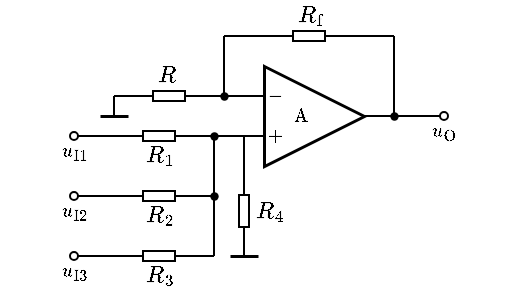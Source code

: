 <mxfile version="20.7.4" type="device"><diagram id="Fo1MZm2neYlu_NJdYs7B" name="第 1 页"><mxGraphModel dx="259" dy="181" grid="1" gridSize="5" guides="1" tooltips="1" connect="1" arrows="1" fold="1" page="1" pageScale="1" pageWidth="827" pageHeight="1169" math="1" shadow="0"><root><mxCell id="0"/><mxCell id="1" parent="0"/><mxCell id="XhBD2scCNB9_w0kGb37Q-1" value="\(\text{A}\) 　&amp;nbsp;" style="triangle;whiteSpace=wrap;html=1;strokeWidth=1.5;connectable=0;allowArrows=0;fontSize=8;" parent="1" vertex="1"><mxGeometry x="155" y="160" width="50" height="50" as="geometry"/></mxCell><mxCell id="XhBD2scCNB9_w0kGb37Q-2" value="" style="endArrow=none;html=1;rounded=0;exitX=0;exitY=0.5;exitDx=0;exitDy=0;exitPerimeter=0;" parent="1" source="XhBD2scCNB9_w0kGb37Q-28" edge="1"><mxGeometry width="50" height="50" relative="1" as="geometry"><mxPoint x="125" y="175" as="sourcePoint"/><mxPoint x="155" y="175" as="targetPoint"/></mxGeometry></mxCell><mxCell id="XhBD2scCNB9_w0kGb37Q-3" value="" style="endArrow=none;html=1;rounded=0;" parent="1" edge="1"><mxGeometry width="50" height="50" relative="1" as="geometry"><mxPoint x="130" y="195" as="sourcePoint"/><mxPoint x="155" y="195" as="targetPoint"/></mxGeometry></mxCell><mxCell id="XhBD2scCNB9_w0kGb37Q-4" value="$$-$$" style="text;html=1;resizable=1;autosize=1;align=center;verticalAlign=middle;points=[];fillColor=none;strokeColor=none;rounded=0;movable=1;rotatable=1;deletable=1;editable=1;connectable=0;fontSize=8;" parent="1" vertex="1"><mxGeometry x="155" y="170" width="10" height="10" as="geometry"/></mxCell><mxCell id="XhBD2scCNB9_w0kGb37Q-5" value="$$+$$" style="text;html=1;resizable=1;autosize=1;align=center;verticalAlign=middle;points=[];fillColor=none;strokeColor=none;rounded=0;movable=1;rotatable=1;deletable=1;editable=1;connectable=0;fontSize=8;" parent="1" vertex="1"><mxGeometry x="155" y="190" width="10" height="10" as="geometry"/></mxCell><mxCell id="XhBD2scCNB9_w0kGb37Q-6" value="" style="endArrow=none;html=1;rounded=0;fontSize=8;" parent="1" edge="1"><mxGeometry width="50" height="50" relative="1" as="geometry"><mxPoint x="205" y="185" as="sourcePoint"/><mxPoint x="220" y="185" as="targetPoint"/></mxGeometry></mxCell><mxCell id="XhBD2scCNB9_w0kGb37Q-10" value="$$R_\mathrm{f}$$" style="text;html=1;resizable=1;autosize=1;align=center;verticalAlign=middle;points=[];fillColor=none;strokeColor=none;rounded=0;fontSize=10;movable=1;rotatable=1;deletable=1;editable=1;connectable=0;allowArrows=0;" parent="1" vertex="1"><mxGeometry x="167.5" y="127.5" width="20" height="15" as="geometry"/></mxCell><mxCell id="XhBD2scCNB9_w0kGb37Q-11" value="" style="endArrow=none;html=1;rounded=0;fontSize=10;startSize=4;endSize=4;entryX=1;entryY=0.5;entryDx=0;entryDy=0;entryPerimeter=0;" parent="1" target="XhBD2scCNB9_w0kGb37Q-12" edge="1"><mxGeometry width="50" height="50" relative="1" as="geometry"><mxPoint x="135" y="145" as="sourcePoint"/><mxPoint x="414.5" y="65.5" as="targetPoint"/></mxGeometry></mxCell><mxCell id="XhBD2scCNB9_w0kGb37Q-12" value="" style="pointerEvents=1;verticalLabelPosition=bottom;shadow=0;dashed=0;align=center;html=1;verticalAlign=top;shape=mxgraph.electrical.resistors.resistor_1;fontSize=10;direction=west;allowArrows=0;" parent="1" vertex="1"><mxGeometry x="165" y="142.5" width="25" height="5" as="geometry"/></mxCell><mxCell id="XhBD2scCNB9_w0kGb37Q-13" value="" style="endArrow=none;html=1;rounded=0;fontSize=10;startSize=4;endSize=4;exitX=0;exitY=0.5;exitDx=0;exitDy=0;exitPerimeter=0;" parent="1" source="XhBD2scCNB9_w0kGb37Q-12" edge="1"><mxGeometry width="50" height="50" relative="1" as="geometry"><mxPoint x="307" y="50.5" as="sourcePoint"/><mxPoint x="220" y="145" as="targetPoint"/></mxGeometry></mxCell><mxCell id="XhBD2scCNB9_w0kGb37Q-19" value="" style="endArrow=none;html=1;rounded=0;fontSize=10;startSize=4;endSize=4;entryX=1;entryY=0.5;entryDx=0;entryDy=0;entryPerimeter=0;" parent="1" edge="1"><mxGeometry width="50" height="50" relative="1" as="geometry"><mxPoint x="130" y="195" as="sourcePoint"/><mxPoint x="114.5" y="195" as="targetPoint"/></mxGeometry></mxCell><mxCell id="XhBD2scCNB9_w0kGb37Q-24" value="" style="endArrow=none;html=1;rounded=0;fontSize=8;" parent="1" edge="1"><mxGeometry width="50" height="50" relative="1" as="geometry"><mxPoint x="220" y="185" as="sourcePoint"/><mxPoint x="220" y="145" as="targetPoint"/></mxGeometry></mxCell><mxCell id="XhBD2scCNB9_w0kGb37Q-25" value="" style="endArrow=none;html=1;rounded=0;fontSize=8;" parent="1" edge="1"><mxGeometry width="50" height="50" relative="1" as="geometry"><mxPoint x="135" y="175" as="sourcePoint"/><mxPoint x="135" y="145" as="targetPoint"/></mxGeometry></mxCell><mxCell id="XhBD2scCNB9_w0kGb37Q-26" value="" style="endArrow=none;html=1;rounded=0;fontSize=8;strokeWidth=1.5;" parent="1" edge="1"><mxGeometry width="50" height="50" relative="1" as="geometry"><mxPoint x="73" y="185" as="sourcePoint"/><mxPoint x="87" y="185" as="targetPoint"/></mxGeometry></mxCell><mxCell id="XhBD2scCNB9_w0kGb37Q-27" value="$$R$$" style="text;html=1;resizable=1;autosize=1;align=center;verticalAlign=middle;points=[];fillColor=none;strokeColor=none;rounded=0;fontSize=10;movable=1;rotatable=1;deletable=1;editable=1;connectable=0;allowArrows=0;" parent="1" vertex="1"><mxGeometry x="98" y="160" width="15" height="10" as="geometry"/></mxCell><mxCell id="XhBD2scCNB9_w0kGb37Q-28" value="" style="pointerEvents=1;verticalLabelPosition=bottom;shadow=0;dashed=0;align=center;html=1;verticalAlign=top;shape=mxgraph.electrical.resistors.resistor_1;fontSize=10;direction=west;allowArrows=0;" parent="1" vertex="1"><mxGeometry x="95" y="172.5" width="25" height="5" as="geometry"/></mxCell><mxCell id="XhBD2scCNB9_w0kGb37Q-30" value="" style="endArrow=none;html=1;rounded=0;strokeWidth=1;fontSize=8;startArrow=oval;startFill=0;endSize=4;startSize=4;" parent="1" edge="1"><mxGeometry width="50" height="50" relative="1" as="geometry"><mxPoint x="245" y="185" as="sourcePoint"/><mxPoint x="220" y="185" as="targetPoint"/></mxGeometry></mxCell><mxCell id="XhBD2scCNB9_w0kGb37Q-31" value="" style="shape=waypoint;sketch=0;fillStyle=solid;size=6;pointerEvents=1;points=[];fillColor=none;resizable=1;rotatable=1;perimeter=centerPerimeter;snapToPoint=1;strokeWidth=0.1;fontSize=8;movable=1;deletable=1;editable=1;connectable=1;" parent="1" vertex="1"><mxGeometry x="215" y="180" width="10" height="10" as="geometry"/></mxCell><mxCell id="XhBD2scCNB9_w0kGb37Q-33" value="$$u_\mathrm{O}$$" style="text;html=1;align=center;verticalAlign=middle;resizable=1;points=[];autosize=1;strokeColor=none;fillColor=none;fontSize=8;movable=1;rotatable=1;deletable=1;editable=1;connectable=1;" parent="1" vertex="1"><mxGeometry x="235" y="185" width="20" height="15" as="geometry"/></mxCell><mxCell id="PMe-l8qBmvfCz_uRoptx-2" value="" style="endArrow=none;html=1;rounded=0;strokeWidth=1;fontSize=8;startSize=4;endSize=4;entryX=1;entryY=0.5;entryDx=0;entryDy=0;entryPerimeter=0;" parent="1" target="XhBD2scCNB9_w0kGb37Q-28" edge="1"><mxGeometry width="50" height="50" relative="1" as="geometry"><mxPoint x="80" y="175" as="sourcePoint"/><mxPoint x="105" y="150" as="targetPoint"/></mxGeometry></mxCell><mxCell id="PMe-l8qBmvfCz_uRoptx-6" value="" style="endArrow=none;html=1;rounded=0;strokeWidth=1;fontSize=8;startSize=4;endSize=4;" parent="1" edge="1"><mxGeometry width="50" height="50" relative="1" as="geometry"><mxPoint x="80" y="185" as="sourcePoint"/><mxPoint x="80" y="175" as="targetPoint"/></mxGeometry></mxCell><mxCell id="PMe-l8qBmvfCz_uRoptx-7" value="" style="shape=waypoint;sketch=0;fillStyle=solid;size=6;pointerEvents=1;points=[];fillColor=none;resizable=1;rotatable=1;perimeter=centerPerimeter;snapToPoint=1;strokeWidth=0.1;fontSize=8;movable=1;deletable=1;editable=1;connectable=1;" parent="1" vertex="1"><mxGeometry x="130" y="170" width="10" height="10" as="geometry"/></mxCell><mxCell id="_Hu2R9PIIuJpYRGvTmC_-1" value="" style="endArrow=none;html=1;rounded=0;exitX=0;exitY=0.5;exitDx=0;exitDy=0;exitPerimeter=0;" parent="1" source="_Hu2R9PIIuJpYRGvTmC_-4" edge="1"><mxGeometry width="50" height="50" relative="1" as="geometry"><mxPoint x="120" y="255" as="sourcePoint"/><mxPoint x="130" y="255" as="targetPoint"/></mxGeometry></mxCell><mxCell id="_Hu2R9PIIuJpYRGvTmC_-2" value="" style="endArrow=none;html=1;rounded=0;fontSize=8;" parent="1" edge="1"><mxGeometry width="50" height="50" relative="1" as="geometry"><mxPoint x="130" y="255" as="sourcePoint"/><mxPoint x="130" y="225" as="targetPoint"/></mxGeometry></mxCell><mxCell id="_Hu2R9PIIuJpYRGvTmC_-3" value="$$R_3$$" style="text;html=1;resizable=1;autosize=1;align=center;verticalAlign=middle;points=[];fillColor=none;strokeColor=none;rounded=0;fontSize=10;movable=1;rotatable=1;deletable=1;editable=1;connectable=0;allowArrows=0;" parent="1" vertex="1"><mxGeometry x="92.5" y="260" width="20" height="10" as="geometry"/></mxCell><mxCell id="_Hu2R9PIIuJpYRGvTmC_-4" value="" style="pointerEvents=1;verticalLabelPosition=bottom;shadow=0;dashed=0;align=center;html=1;verticalAlign=top;shape=mxgraph.electrical.resistors.resistor_1;fontSize=10;direction=west;allowArrows=0;" parent="1" vertex="1"><mxGeometry x="90" y="252.5" width="25" height="5" as="geometry"/></mxCell><mxCell id="_Hu2R9PIIuJpYRGvTmC_-5" value="" style="endArrow=none;html=1;rounded=0;strokeWidth=1;fontSize=8;entryX=1;entryY=0.5;entryDx=0;entryDy=0;entryPerimeter=0;startArrow=oval;startFill=0;endSize=4;startSize=4;" parent="1" target="_Hu2R9PIIuJpYRGvTmC_-4" edge="1"><mxGeometry width="50" height="50" relative="1" as="geometry"><mxPoint x="60" y="255" as="sourcePoint"/><mxPoint x="105" y="240" as="targetPoint"/></mxGeometry></mxCell><mxCell id="_Hu2R9PIIuJpYRGvTmC_-6" value="$$u_{\mathrm{I}3}$$" style="text;html=1;align=center;verticalAlign=middle;resizable=1;points=[];autosize=1;strokeColor=none;fillColor=none;fontSize=8;movable=1;rotatable=1;deletable=1;editable=1;connectable=0;allowArrows=0;" parent="1" vertex="1"><mxGeometry x="50" y="255" width="20" height="15" as="geometry"/></mxCell><mxCell id="_Hu2R9PIIuJpYRGvTmC_-7" value="" style="shape=waypoint;sketch=0;fillStyle=solid;size=6;pointerEvents=1;points=[];fillColor=none;resizable=1;rotatable=1;perimeter=centerPerimeter;snapToPoint=1;strokeWidth=0.1;fontSize=8;movable=1;deletable=1;editable=1;connectable=0;allowArrows=0;" parent="1" vertex="1"><mxGeometry x="125" y="190" width="10" height="10" as="geometry"/></mxCell><mxCell id="_Hu2R9PIIuJpYRGvTmC_-8" value="" style="shape=waypoint;sketch=0;fillStyle=solid;size=6;pointerEvents=1;points=[];fillColor=none;resizable=1;rotatable=1;perimeter=centerPerimeter;snapToPoint=1;strokeWidth=0.1;fontSize=8;movable=1;deletable=1;editable=1;connectable=0;allowArrows=0;" parent="1" vertex="1"><mxGeometry x="125" y="220" width="10" height="10" as="geometry"/></mxCell><mxCell id="_Hu2R9PIIuJpYRGvTmC_-9" value="" style="endArrow=none;html=1;rounded=0;exitX=0;exitY=0.5;exitDx=0;exitDy=0;exitPerimeter=0;" parent="1" source="_Hu2R9PIIuJpYRGvTmC_-11" edge="1"><mxGeometry width="50" height="50" relative="1" as="geometry"><mxPoint x="120" y="225" as="sourcePoint"/><mxPoint x="130" y="225.0" as="targetPoint"/></mxGeometry></mxCell><mxCell id="_Hu2R9PIIuJpYRGvTmC_-10" value="$$R_2$$" style="text;html=1;resizable=1;autosize=1;align=center;verticalAlign=middle;points=[];fillColor=none;strokeColor=none;rounded=0;fontSize=10;movable=1;rotatable=1;deletable=1;editable=1;connectable=0;allowArrows=0;" parent="1" vertex="1"><mxGeometry x="93" y="230" width="20" height="10" as="geometry"/></mxCell><mxCell id="_Hu2R9PIIuJpYRGvTmC_-11" value="" style="pointerEvents=1;verticalLabelPosition=bottom;shadow=0;dashed=0;align=center;html=1;verticalAlign=top;shape=mxgraph.electrical.resistors.resistor_1;fontSize=10;direction=west;allowArrows=0;" parent="1" vertex="1"><mxGeometry x="90" y="222.5" width="25" height="5" as="geometry"/></mxCell><mxCell id="_Hu2R9PIIuJpYRGvTmC_-12" value="" style="endArrow=none;html=1;rounded=0;strokeWidth=1;fontSize=8;entryX=1;entryY=0.5;entryDx=0;entryDy=0;entryPerimeter=0;startArrow=oval;startFill=0;endSize=4;startSize=4;" parent="1" target="_Hu2R9PIIuJpYRGvTmC_-11" edge="1"><mxGeometry width="50" height="50" relative="1" as="geometry"><mxPoint x="60" y="225" as="sourcePoint"/><mxPoint x="105" y="210" as="targetPoint"/></mxGeometry></mxCell><mxCell id="_Hu2R9PIIuJpYRGvTmC_-13" value="" style="endArrow=none;html=1;rounded=0;exitX=0;exitY=0.5;exitDx=0;exitDy=0;exitPerimeter=0;" parent="1" source="_Hu2R9PIIuJpYRGvTmC_-15" edge="1"><mxGeometry width="50" height="50" relative="1" as="geometry"><mxPoint x="120" y="195" as="sourcePoint"/><mxPoint x="130" y="195.0" as="targetPoint"/></mxGeometry></mxCell><mxCell id="_Hu2R9PIIuJpYRGvTmC_-14" value="$$R_1$$" style="text;html=1;resizable=1;autosize=1;align=center;verticalAlign=middle;points=[];fillColor=none;strokeColor=none;rounded=0;fontSize=10;movable=1;rotatable=1;deletable=1;editable=1;connectable=0;allowArrows=0;" parent="1" vertex="1"><mxGeometry x="92.5" y="200" width="20" height="10" as="geometry"/></mxCell><mxCell id="_Hu2R9PIIuJpYRGvTmC_-15" value="" style="pointerEvents=1;verticalLabelPosition=bottom;shadow=0;dashed=0;align=center;html=1;verticalAlign=top;shape=mxgraph.electrical.resistors.resistor_1;fontSize=10;direction=west;allowArrows=0;" parent="1" vertex="1"><mxGeometry x="90" y="192.5" width="25" height="5" as="geometry"/></mxCell><mxCell id="_Hu2R9PIIuJpYRGvTmC_-16" value="" style="endArrow=none;html=1;rounded=0;strokeWidth=1;fontSize=8;entryX=1;entryY=0.5;entryDx=0;entryDy=0;entryPerimeter=0;startArrow=oval;startFill=0;endSize=4;startSize=4;" parent="1" target="_Hu2R9PIIuJpYRGvTmC_-15" edge="1"><mxGeometry width="50" height="50" relative="1" as="geometry"><mxPoint x="60" y="195" as="sourcePoint"/><mxPoint x="105" y="180" as="targetPoint"/></mxGeometry></mxCell><mxCell id="_Hu2R9PIIuJpYRGvTmC_-17" value="$$u_{\mathrm{I}1}$$" style="text;html=1;align=center;verticalAlign=middle;resizable=1;points=[];autosize=1;strokeColor=none;fillColor=none;fontSize=8;movable=1;rotatable=1;deletable=1;editable=1;connectable=0;allowArrows=0;" parent="1" vertex="1"><mxGeometry x="50" y="195" width="20" height="15" as="geometry"/></mxCell><mxCell id="_Hu2R9PIIuJpYRGvTmC_-18" value="" style="endArrow=none;html=1;rounded=0;strokeWidth=1;fontSize=8;startSize=4;endSize=4;" parent="1" edge="1"><mxGeometry width="50" height="50" relative="1" as="geometry"><mxPoint x="130" y="225" as="sourcePoint"/><mxPoint x="130" y="195" as="targetPoint"/></mxGeometry></mxCell><mxCell id="_Hu2R9PIIuJpYRGvTmC_-19" value="$$u_{\mathrm{I}2}$$" style="text;html=1;align=center;verticalAlign=middle;resizable=1;points=[];autosize=1;strokeColor=none;fillColor=none;fontSize=8;movable=1;rotatable=1;deletable=1;editable=1;connectable=0;allowArrows=0;" parent="1" vertex="1"><mxGeometry x="50" y="225" width="20" height="15" as="geometry"/></mxCell><mxCell id="iM6dmYWOMGXr4_MrzPss-1" value="$$R_4$$" style="text;html=1;resizable=1;autosize=1;align=center;verticalAlign=middle;points=[];fillColor=none;strokeColor=none;rounded=0;fontSize=10;movable=1;rotatable=1;deletable=1;editable=1;connectable=0;allowArrows=0;" parent="1" vertex="1"><mxGeometry x="150" y="225" width="15" height="15" as="geometry"/></mxCell><mxCell id="iM6dmYWOMGXr4_MrzPss-2" value="" style="endArrow=none;html=1;rounded=0;fontSize=10;startSize=4;endSize=4;entryX=1;entryY=0.5;entryDx=0;entryDy=0;entryPerimeter=0;" parent="1" target="iM6dmYWOMGXr4_MrzPss-3" edge="1"><mxGeometry width="50" height="50" relative="1" as="geometry"><mxPoint x="145" y="195" as="sourcePoint"/><mxPoint x="342" y="165.5" as="targetPoint"/></mxGeometry></mxCell><mxCell id="iM6dmYWOMGXr4_MrzPss-3" value="" style="pointerEvents=1;verticalLabelPosition=bottom;shadow=0;dashed=0;align=center;html=1;verticalAlign=top;shape=mxgraph.electrical.resistors.resistor_1;fontSize=10;direction=north;allowArrows=0;" parent="1" vertex="1"><mxGeometry x="142.5" y="220" width="5" height="25" as="geometry"/></mxCell><mxCell id="iM6dmYWOMGXr4_MrzPss-4" value="" style="endArrow=none;html=1;rounded=0;fontSize=10;startSize=4;endSize=4;exitX=0;exitY=0.5;exitDx=0;exitDy=0;exitPerimeter=0;" parent="1" source="iM6dmYWOMGXr4_MrzPss-3" edge="1"><mxGeometry width="50" height="50" relative="1" as="geometry"><mxPoint x="234.5" y="165.5" as="sourcePoint"/><mxPoint x="145" y="255" as="targetPoint"/></mxGeometry></mxCell><mxCell id="iM6dmYWOMGXr4_MrzPss-5" value="" style="endArrow=none;html=1;rounded=0;fontSize=8;strokeWidth=1.5;" parent="1" edge="1"><mxGeometry width="50" height="50" relative="1" as="geometry"><mxPoint x="138" y="255" as="sourcePoint"/><mxPoint x="152" y="255" as="targetPoint"/></mxGeometry></mxCell></root></mxGraphModel></diagram></mxfile>